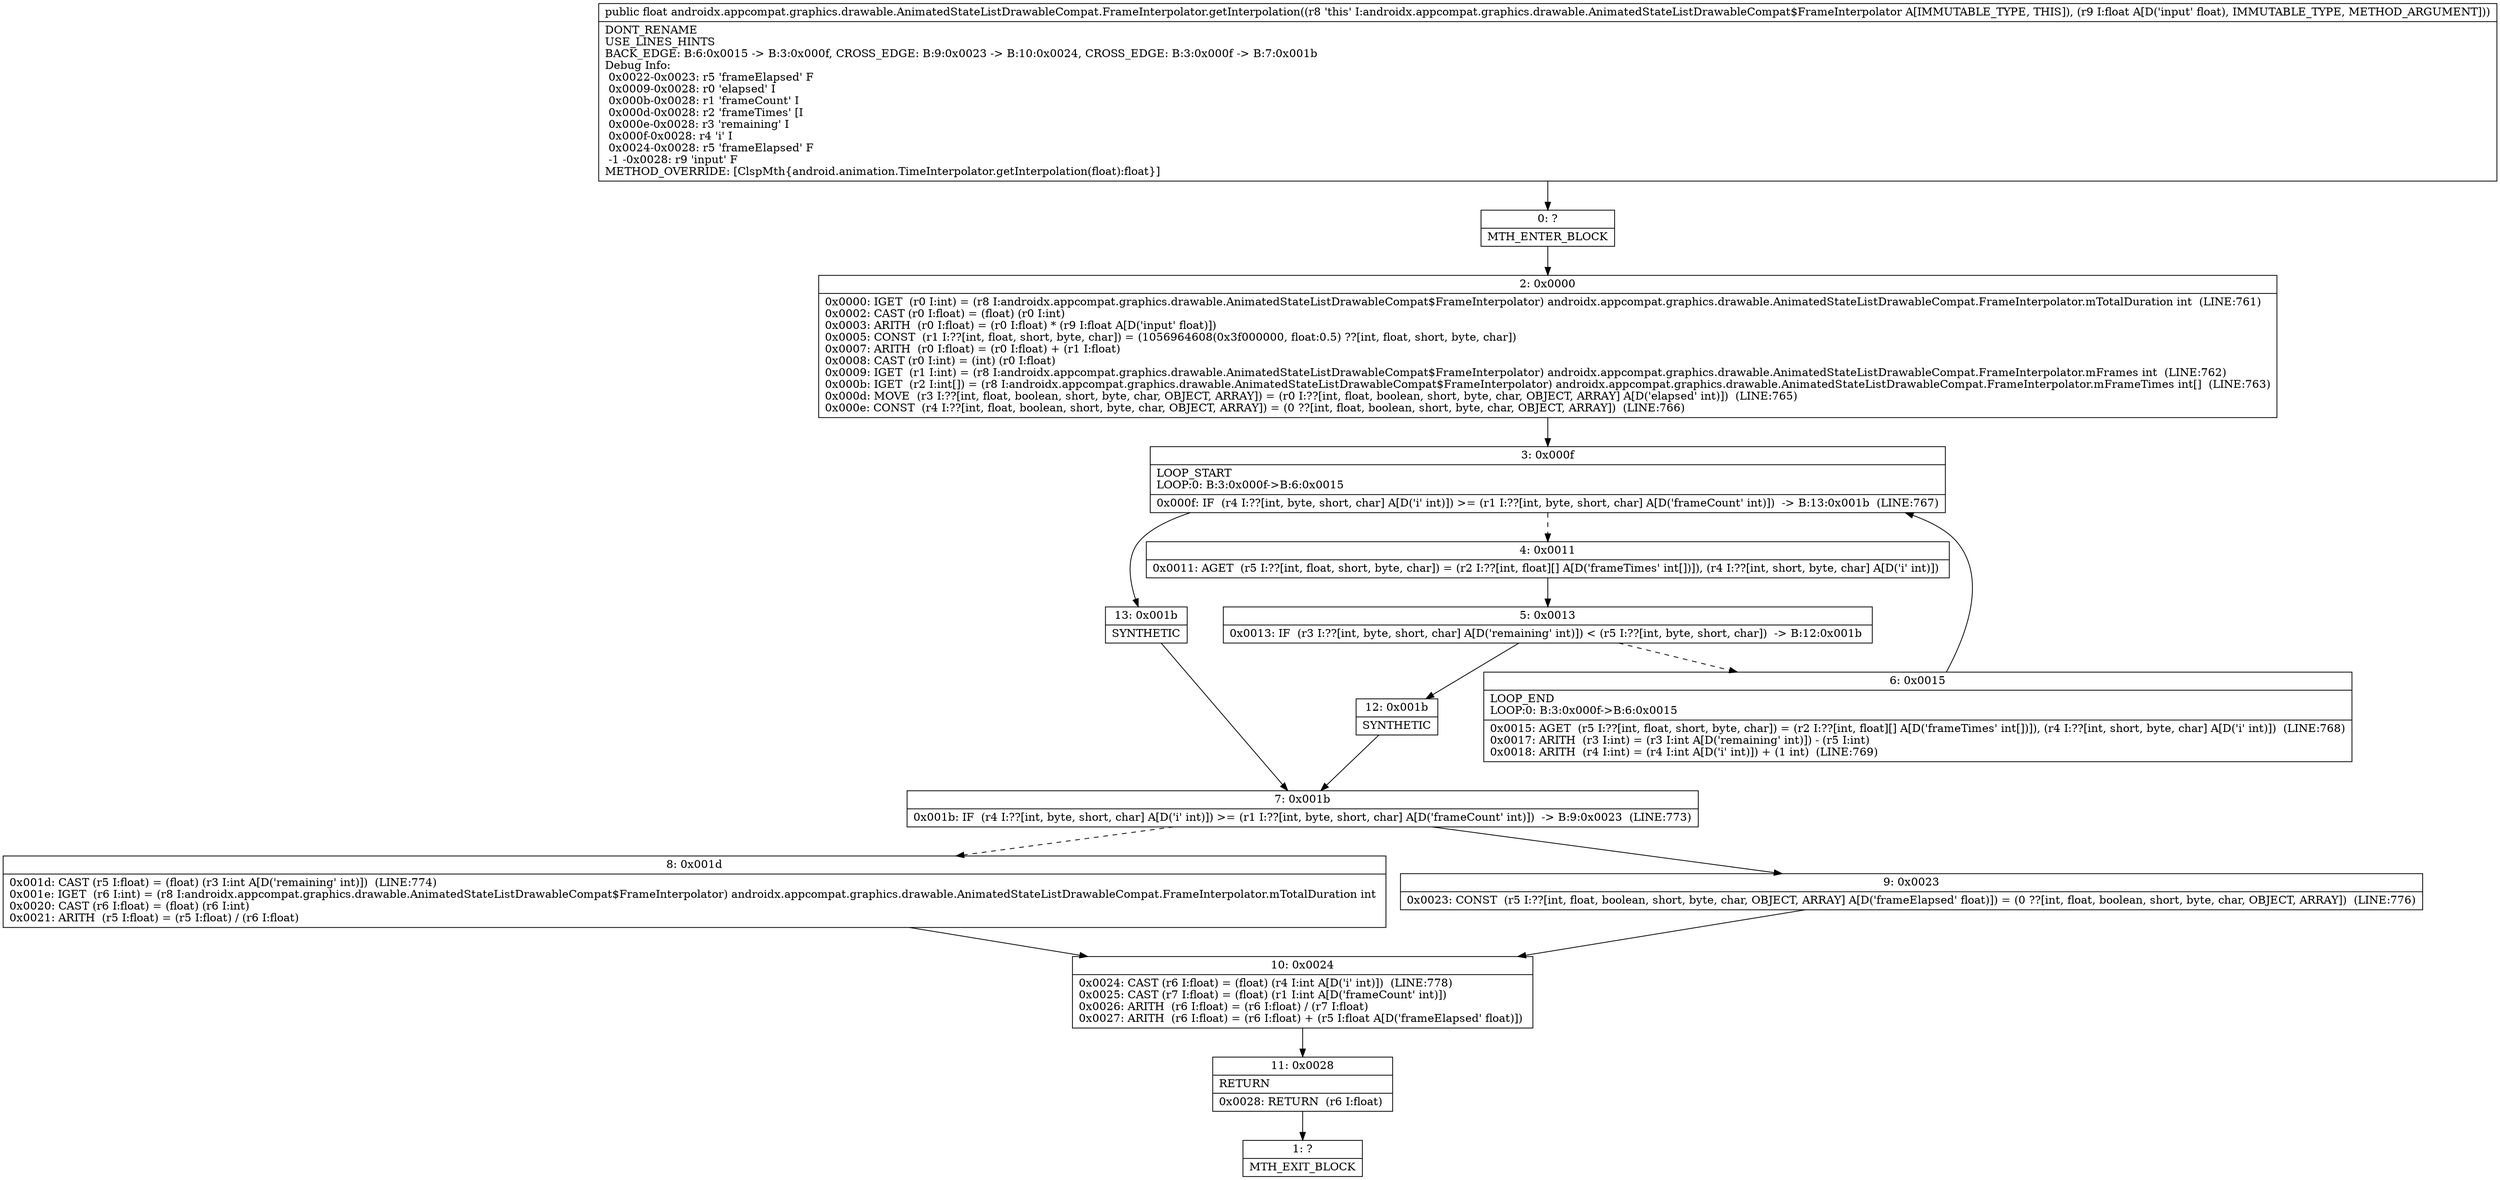 digraph "CFG forandroidx.appcompat.graphics.drawable.AnimatedStateListDrawableCompat.FrameInterpolator.getInterpolation(F)F" {
Node_0 [shape=record,label="{0\:\ ?|MTH_ENTER_BLOCK\l}"];
Node_2 [shape=record,label="{2\:\ 0x0000|0x0000: IGET  (r0 I:int) = (r8 I:androidx.appcompat.graphics.drawable.AnimatedStateListDrawableCompat$FrameInterpolator) androidx.appcompat.graphics.drawable.AnimatedStateListDrawableCompat.FrameInterpolator.mTotalDuration int  (LINE:761)\l0x0002: CAST (r0 I:float) = (float) (r0 I:int) \l0x0003: ARITH  (r0 I:float) = (r0 I:float) * (r9 I:float A[D('input' float)]) \l0x0005: CONST  (r1 I:??[int, float, short, byte, char]) = (1056964608(0x3f000000, float:0.5) ??[int, float, short, byte, char]) \l0x0007: ARITH  (r0 I:float) = (r0 I:float) + (r1 I:float) \l0x0008: CAST (r0 I:int) = (int) (r0 I:float) \l0x0009: IGET  (r1 I:int) = (r8 I:androidx.appcompat.graphics.drawable.AnimatedStateListDrawableCompat$FrameInterpolator) androidx.appcompat.graphics.drawable.AnimatedStateListDrawableCompat.FrameInterpolator.mFrames int  (LINE:762)\l0x000b: IGET  (r2 I:int[]) = (r8 I:androidx.appcompat.graphics.drawable.AnimatedStateListDrawableCompat$FrameInterpolator) androidx.appcompat.graphics.drawable.AnimatedStateListDrawableCompat.FrameInterpolator.mFrameTimes int[]  (LINE:763)\l0x000d: MOVE  (r3 I:??[int, float, boolean, short, byte, char, OBJECT, ARRAY]) = (r0 I:??[int, float, boolean, short, byte, char, OBJECT, ARRAY] A[D('elapsed' int)])  (LINE:765)\l0x000e: CONST  (r4 I:??[int, float, boolean, short, byte, char, OBJECT, ARRAY]) = (0 ??[int, float, boolean, short, byte, char, OBJECT, ARRAY])  (LINE:766)\l}"];
Node_3 [shape=record,label="{3\:\ 0x000f|LOOP_START\lLOOP:0: B:3:0x000f\-\>B:6:0x0015\l|0x000f: IF  (r4 I:??[int, byte, short, char] A[D('i' int)]) \>= (r1 I:??[int, byte, short, char] A[D('frameCount' int)])  \-\> B:13:0x001b  (LINE:767)\l}"];
Node_4 [shape=record,label="{4\:\ 0x0011|0x0011: AGET  (r5 I:??[int, float, short, byte, char]) = (r2 I:??[int, float][] A[D('frameTimes' int[])]), (r4 I:??[int, short, byte, char] A[D('i' int)]) \l}"];
Node_5 [shape=record,label="{5\:\ 0x0013|0x0013: IF  (r3 I:??[int, byte, short, char] A[D('remaining' int)]) \< (r5 I:??[int, byte, short, char])  \-\> B:12:0x001b \l}"];
Node_6 [shape=record,label="{6\:\ 0x0015|LOOP_END\lLOOP:0: B:3:0x000f\-\>B:6:0x0015\l|0x0015: AGET  (r5 I:??[int, float, short, byte, char]) = (r2 I:??[int, float][] A[D('frameTimes' int[])]), (r4 I:??[int, short, byte, char] A[D('i' int)])  (LINE:768)\l0x0017: ARITH  (r3 I:int) = (r3 I:int A[D('remaining' int)]) \- (r5 I:int) \l0x0018: ARITH  (r4 I:int) = (r4 I:int A[D('i' int)]) + (1 int)  (LINE:769)\l}"];
Node_12 [shape=record,label="{12\:\ 0x001b|SYNTHETIC\l}"];
Node_7 [shape=record,label="{7\:\ 0x001b|0x001b: IF  (r4 I:??[int, byte, short, char] A[D('i' int)]) \>= (r1 I:??[int, byte, short, char] A[D('frameCount' int)])  \-\> B:9:0x0023  (LINE:773)\l}"];
Node_8 [shape=record,label="{8\:\ 0x001d|0x001d: CAST (r5 I:float) = (float) (r3 I:int A[D('remaining' int)])  (LINE:774)\l0x001e: IGET  (r6 I:int) = (r8 I:androidx.appcompat.graphics.drawable.AnimatedStateListDrawableCompat$FrameInterpolator) androidx.appcompat.graphics.drawable.AnimatedStateListDrawableCompat.FrameInterpolator.mTotalDuration int \l0x0020: CAST (r6 I:float) = (float) (r6 I:int) \l0x0021: ARITH  (r5 I:float) = (r5 I:float) \/ (r6 I:float) \l}"];
Node_10 [shape=record,label="{10\:\ 0x0024|0x0024: CAST (r6 I:float) = (float) (r4 I:int A[D('i' int)])  (LINE:778)\l0x0025: CAST (r7 I:float) = (float) (r1 I:int A[D('frameCount' int)]) \l0x0026: ARITH  (r6 I:float) = (r6 I:float) \/ (r7 I:float) \l0x0027: ARITH  (r6 I:float) = (r6 I:float) + (r5 I:float A[D('frameElapsed' float)]) \l}"];
Node_11 [shape=record,label="{11\:\ 0x0028|RETURN\l|0x0028: RETURN  (r6 I:float) \l}"];
Node_1 [shape=record,label="{1\:\ ?|MTH_EXIT_BLOCK\l}"];
Node_9 [shape=record,label="{9\:\ 0x0023|0x0023: CONST  (r5 I:??[int, float, boolean, short, byte, char, OBJECT, ARRAY] A[D('frameElapsed' float)]) = (0 ??[int, float, boolean, short, byte, char, OBJECT, ARRAY])  (LINE:776)\l}"];
Node_13 [shape=record,label="{13\:\ 0x001b|SYNTHETIC\l}"];
MethodNode[shape=record,label="{public float androidx.appcompat.graphics.drawable.AnimatedStateListDrawableCompat.FrameInterpolator.getInterpolation((r8 'this' I:androidx.appcompat.graphics.drawable.AnimatedStateListDrawableCompat$FrameInterpolator A[IMMUTABLE_TYPE, THIS]), (r9 I:float A[D('input' float), IMMUTABLE_TYPE, METHOD_ARGUMENT]))  | DONT_RENAME\lUSE_LINES_HINTS\lBACK_EDGE: B:6:0x0015 \-\> B:3:0x000f, CROSS_EDGE: B:9:0x0023 \-\> B:10:0x0024, CROSS_EDGE: B:3:0x000f \-\> B:7:0x001b\lDebug Info:\l  0x0022\-0x0023: r5 'frameElapsed' F\l  0x0009\-0x0028: r0 'elapsed' I\l  0x000b\-0x0028: r1 'frameCount' I\l  0x000d\-0x0028: r2 'frameTimes' [I\l  0x000e\-0x0028: r3 'remaining' I\l  0x000f\-0x0028: r4 'i' I\l  0x0024\-0x0028: r5 'frameElapsed' F\l  \-1 \-0x0028: r9 'input' F\lMETHOD_OVERRIDE: [ClspMth\{android.animation.TimeInterpolator.getInterpolation(float):float\}]\l}"];
MethodNode -> Node_0;Node_0 -> Node_2;
Node_2 -> Node_3;
Node_3 -> Node_4[style=dashed];
Node_3 -> Node_13;
Node_4 -> Node_5;
Node_5 -> Node_6[style=dashed];
Node_5 -> Node_12;
Node_6 -> Node_3;
Node_12 -> Node_7;
Node_7 -> Node_8[style=dashed];
Node_7 -> Node_9;
Node_8 -> Node_10;
Node_10 -> Node_11;
Node_11 -> Node_1;
Node_9 -> Node_10;
Node_13 -> Node_7;
}

